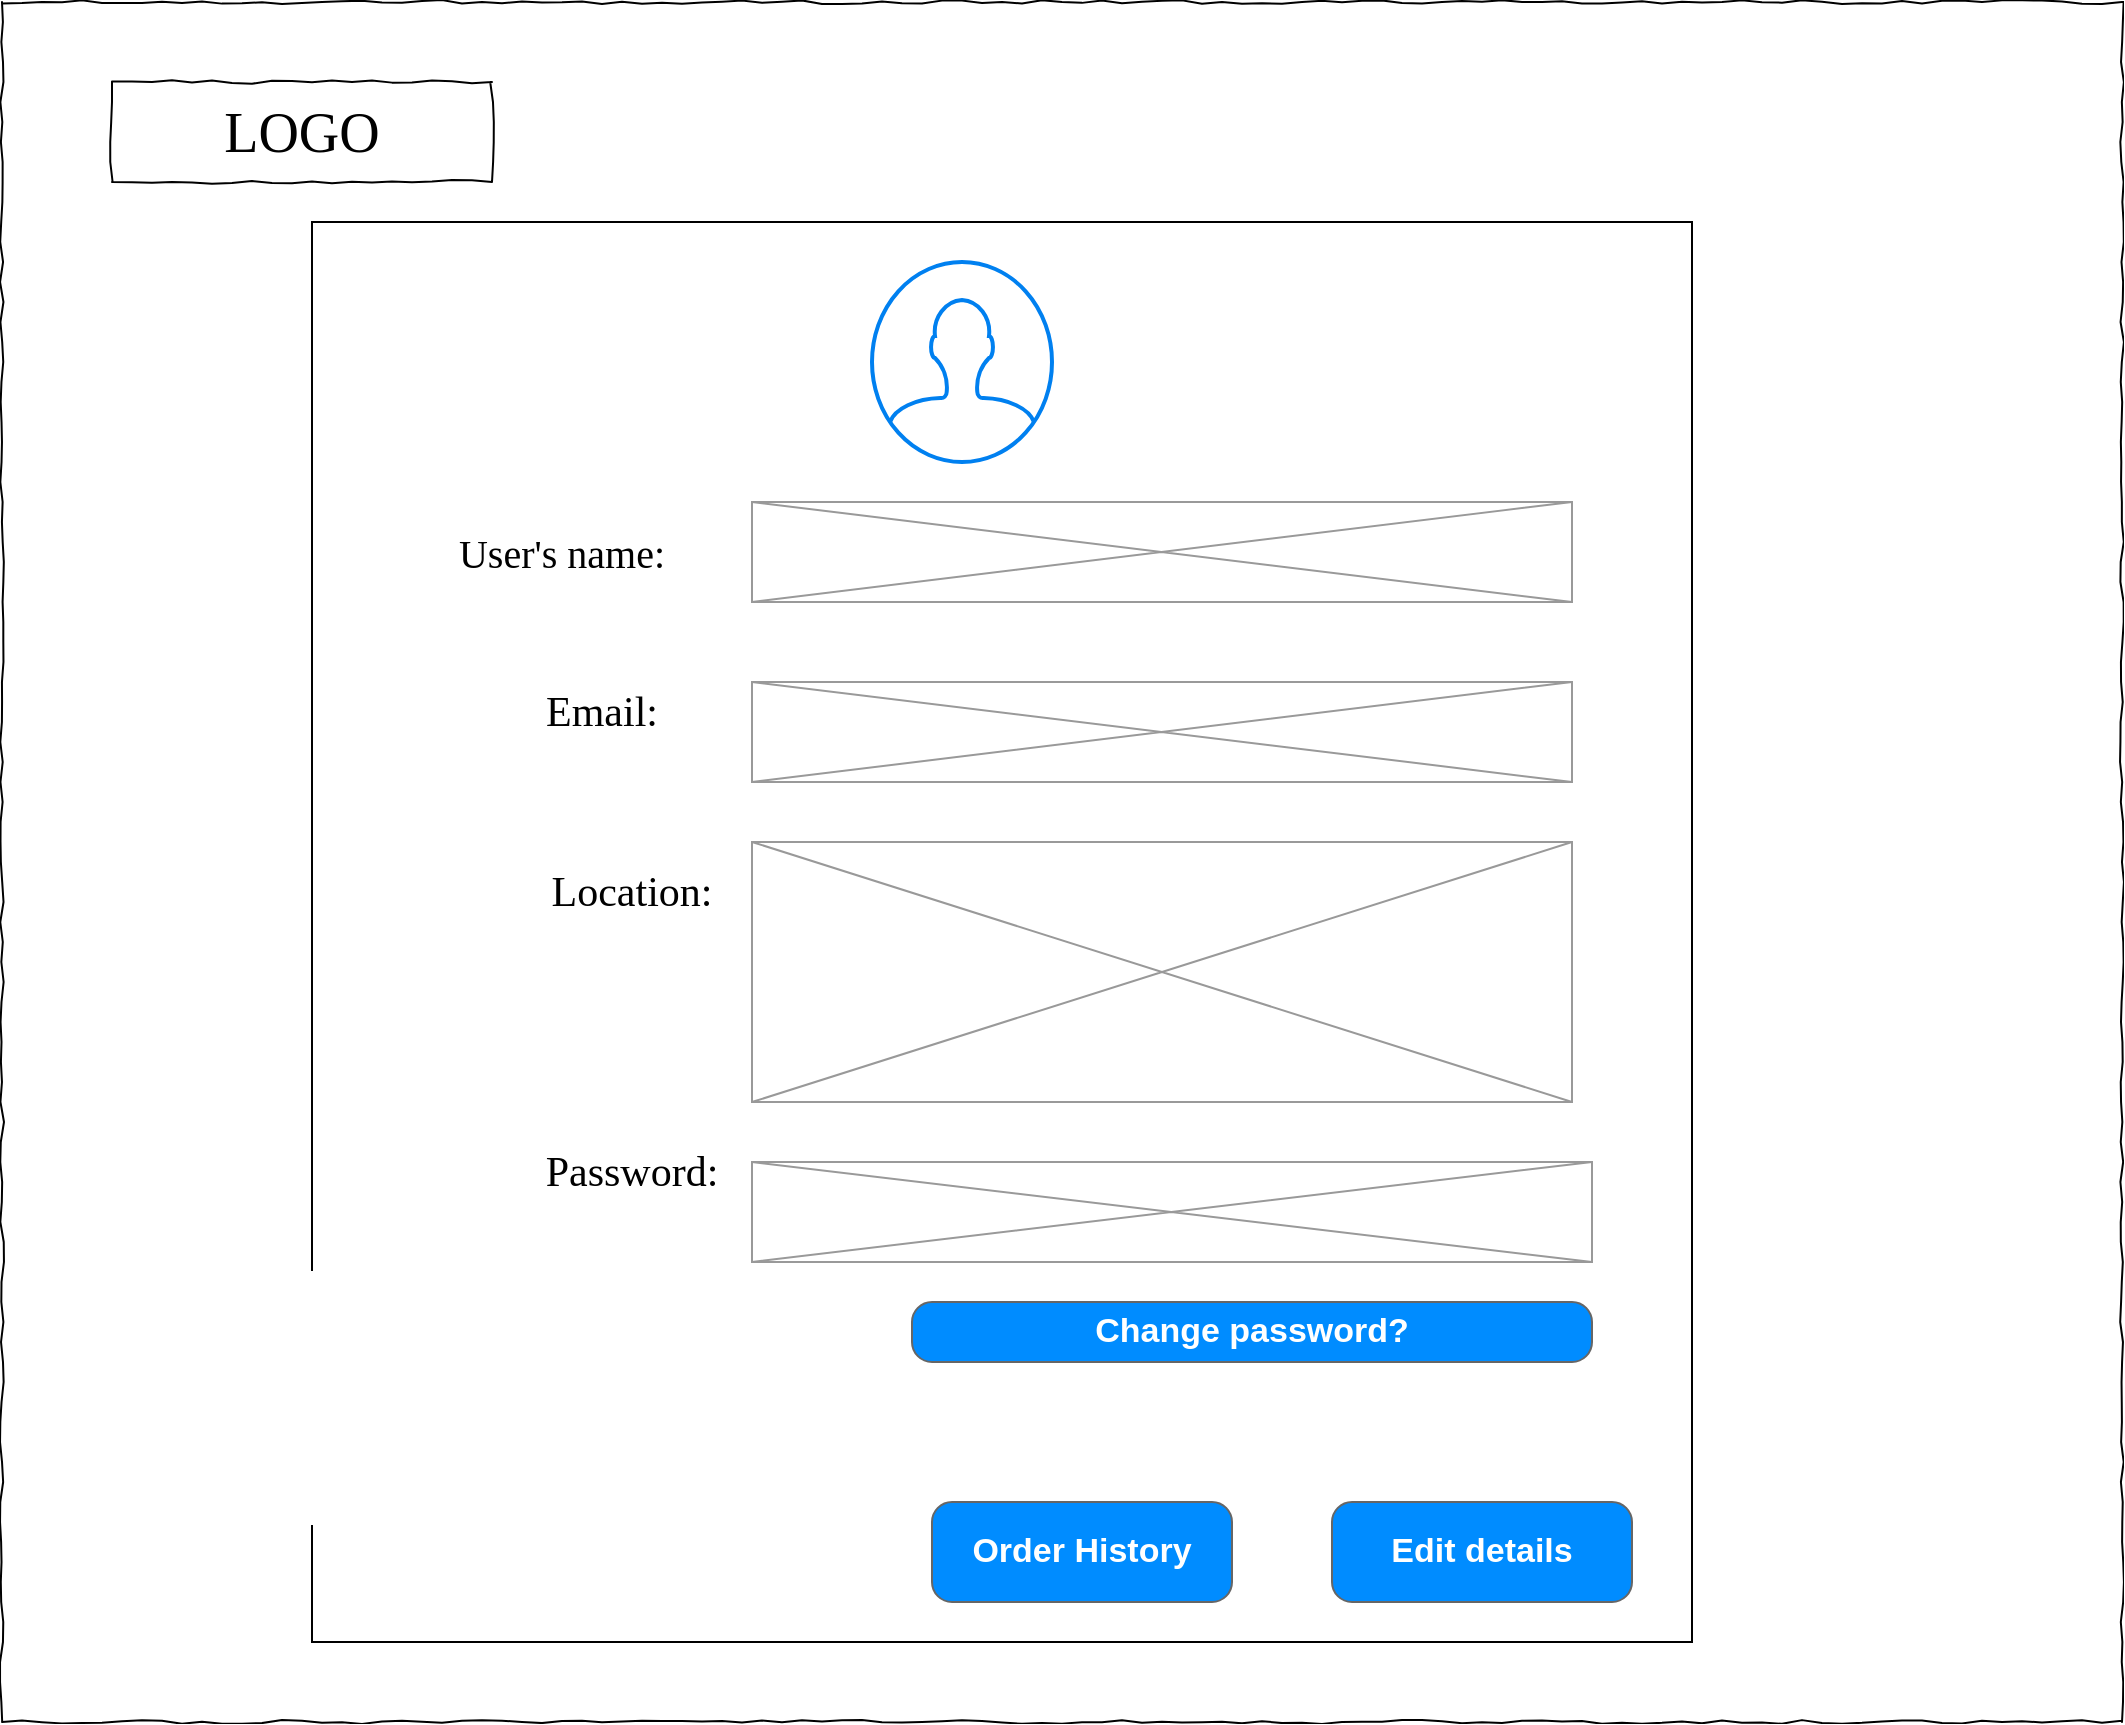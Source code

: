 <mxfile version="22.1.11" type="github">
  <diagram name="Page-1" id="03018318-947c-dd8e-b7a3-06fadd420f32">
    <mxGraphModel dx="2100" dy="1994" grid="1" gridSize="10" guides="1" tooltips="1" connect="1" arrows="1" fold="1" page="1" pageScale="1" pageWidth="1100" pageHeight="850" background="none" math="0" shadow="0">
      <root>
        <mxCell id="0" />
        <mxCell id="1" parent="0" />
        <mxCell id="677b7b8949515195-1" value="" style="whiteSpace=wrap;html=1;rounded=0;shadow=0;labelBackgroundColor=none;strokeColor=#000000;strokeWidth=1;fillColor=none;fontFamily=Verdana;fontSize=12;fontColor=#000000;align=center;comic=1;" parent="1" vertex="1">
          <mxGeometry x="85" y="-130" width="1060" height="860" as="geometry" />
        </mxCell>
        <mxCell id="677b7b8949515195-2" value="LOGO" style="whiteSpace=wrap;html=1;rounded=0;shadow=0;labelBackgroundColor=none;strokeWidth=1;fontFamily=Verdana;fontSize=28;align=center;comic=1;" parent="1" vertex="1">
          <mxGeometry x="140" y="-90" width="190" height="50" as="geometry" />
        </mxCell>
        <mxCell id="mznN22p75zOINk3rR5KD-13" value="" style="rounded=0;whiteSpace=wrap;html=1;fontSize=16;" vertex="1" parent="1">
          <mxGeometry x="240" y="-20" width="690" height="710" as="geometry" />
        </mxCell>
        <mxCell id="mznN22p75zOINk3rR5KD-27" value="Edit details" style="strokeWidth=1;shadow=0;dashed=0;align=center;html=1;shape=mxgraph.mockup.buttons.button;strokeColor=#666666;fontColor=#ffffff;mainText=;buttonStyle=round;fontSize=17;fontStyle=1;fillColor=#008cff;whiteSpace=wrap;" vertex="1" parent="1">
          <mxGeometry x="750" y="620" width="150" height="50" as="geometry" />
        </mxCell>
        <mxCell id="mznN22p75zOINk3rR5KD-32" value="" style="html=1;verticalLabelPosition=bottom;align=center;labelBackgroundColor=#ffffff;verticalAlign=top;strokeWidth=2;strokeColor=#0080F0;shadow=0;dashed=0;shape=mxgraph.ios7.icons.user;fontSize=16;" vertex="1" parent="1">
          <mxGeometry x="520" width="90" height="100" as="geometry" />
        </mxCell>
        <mxCell id="mznN22p75zOINk3rR5KD-33" value="&lt;font face=&quot;Verdana&quot; style=&quot;font-size: 20px;&quot;&gt;User&#39;s name:&lt;/font&gt;" style="text;html=1;strokeColor=none;fillColor=none;align=center;verticalAlign=middle;whiteSpace=wrap;rounded=0;fontSize=16;" vertex="1" parent="1">
          <mxGeometry x="280" y="130" width="170" height="30" as="geometry" />
        </mxCell>
        <mxCell id="mznN22p75zOINk3rR5KD-35" value="" style="verticalLabelPosition=bottom;shadow=0;dashed=0;align=center;html=1;verticalAlign=top;strokeWidth=1;shape=mxgraph.mockup.graphics.simpleIcon;strokeColor=#999999;fontSize=16;" vertex="1" parent="1">
          <mxGeometry x="460" y="120" width="410" height="50" as="geometry" />
        </mxCell>
        <mxCell id="mznN22p75zOINk3rR5KD-36" value="&lt;font style=&quot;font-size: 21px;&quot; face=&quot;Verdana&quot;&gt;Email:&lt;/font&gt;" style="text;html=1;strokeColor=none;fillColor=none;align=center;verticalAlign=middle;whiteSpace=wrap;rounded=0;fontSize=16;" vertex="1" parent="1">
          <mxGeometry x="340" y="210" width="90" height="30" as="geometry" />
        </mxCell>
        <mxCell id="mznN22p75zOINk3rR5KD-39" value="" style="verticalLabelPosition=bottom;shadow=0;dashed=0;align=center;html=1;verticalAlign=top;strokeWidth=1;shape=mxgraph.mockup.graphics.simpleIcon;strokeColor=#999999;fontSize=16;" vertex="1" parent="1">
          <mxGeometry x="460" y="210" width="410" height="50" as="geometry" />
        </mxCell>
        <mxCell id="mznN22p75zOINk3rR5KD-40" value="&lt;font style=&quot;font-size: 21px;&quot; face=&quot;Verdana&quot;&gt;Location:&lt;br&gt;&lt;/font&gt;" style="text;html=1;strokeColor=none;fillColor=none;align=center;verticalAlign=middle;whiteSpace=wrap;rounded=0;fontSize=16;" vertex="1" parent="1">
          <mxGeometry x="370" y="300" width="60" height="30" as="geometry" />
        </mxCell>
        <mxCell id="mznN22p75zOINk3rR5KD-41" value="" style="verticalLabelPosition=bottom;shadow=0;dashed=0;align=center;html=1;verticalAlign=top;strokeWidth=1;shape=mxgraph.mockup.graphics.simpleIcon;strokeColor=#999999;fontSize=16;" vertex="1" parent="1">
          <mxGeometry x="460" y="290" width="410" height="130" as="geometry" />
        </mxCell>
        <mxCell id="mznN22p75zOINk3rR5KD-43" value="&lt;font style=&quot;font-size: 21px;&quot; face=&quot;Verdana&quot;&gt;Password:&lt;/font&gt;" style="text;html=1;strokeColor=none;fillColor=none;align=center;verticalAlign=middle;whiteSpace=wrap;rounded=0;fontSize=16;" vertex="1" parent="1">
          <mxGeometry x="370" y="440" width="60" height="30" as="geometry" />
        </mxCell>
        <mxCell id="mznN22p75zOINk3rR5KD-44" value="" style="verticalLabelPosition=bottom;shadow=0;dashed=0;align=center;html=1;verticalAlign=top;strokeWidth=1;shape=mxgraph.mockup.graphics.simpleIcon;strokeColor=#999999;fontSize=16;" vertex="1" parent="1">
          <mxGeometry x="460" y="450" width="420" height="50" as="geometry" />
        </mxCell>
        <mxCell id="mznN22p75zOINk3rR5KD-45" value="Change password?" style="strokeWidth=1;shadow=0;dashed=0;align=center;html=1;shape=mxgraph.mockup.buttons.button;strokeColor=#666666;fontColor=#ffffff;mainText=;buttonStyle=round;fontSize=17;fontStyle=1;fillColor=#008cff;whiteSpace=wrap;" vertex="1" parent="1">
          <mxGeometry x="540" y="520" width="340" height="30" as="geometry" />
        </mxCell>
        <mxCell id="mznN22p75zOINk3rR5KD-46" value="Order History" style="strokeWidth=1;shadow=0;dashed=0;align=center;html=1;shape=mxgraph.mockup.buttons.button;strokeColor=#666666;fontColor=#ffffff;mainText=;buttonStyle=round;fontSize=17;fontStyle=1;fillColor=#008cff;whiteSpace=wrap;" vertex="1" parent="1">
          <mxGeometry x="550" y="620" width="150" height="50" as="geometry" />
        </mxCell>
      </root>
    </mxGraphModel>
  </diagram>
</mxfile>

